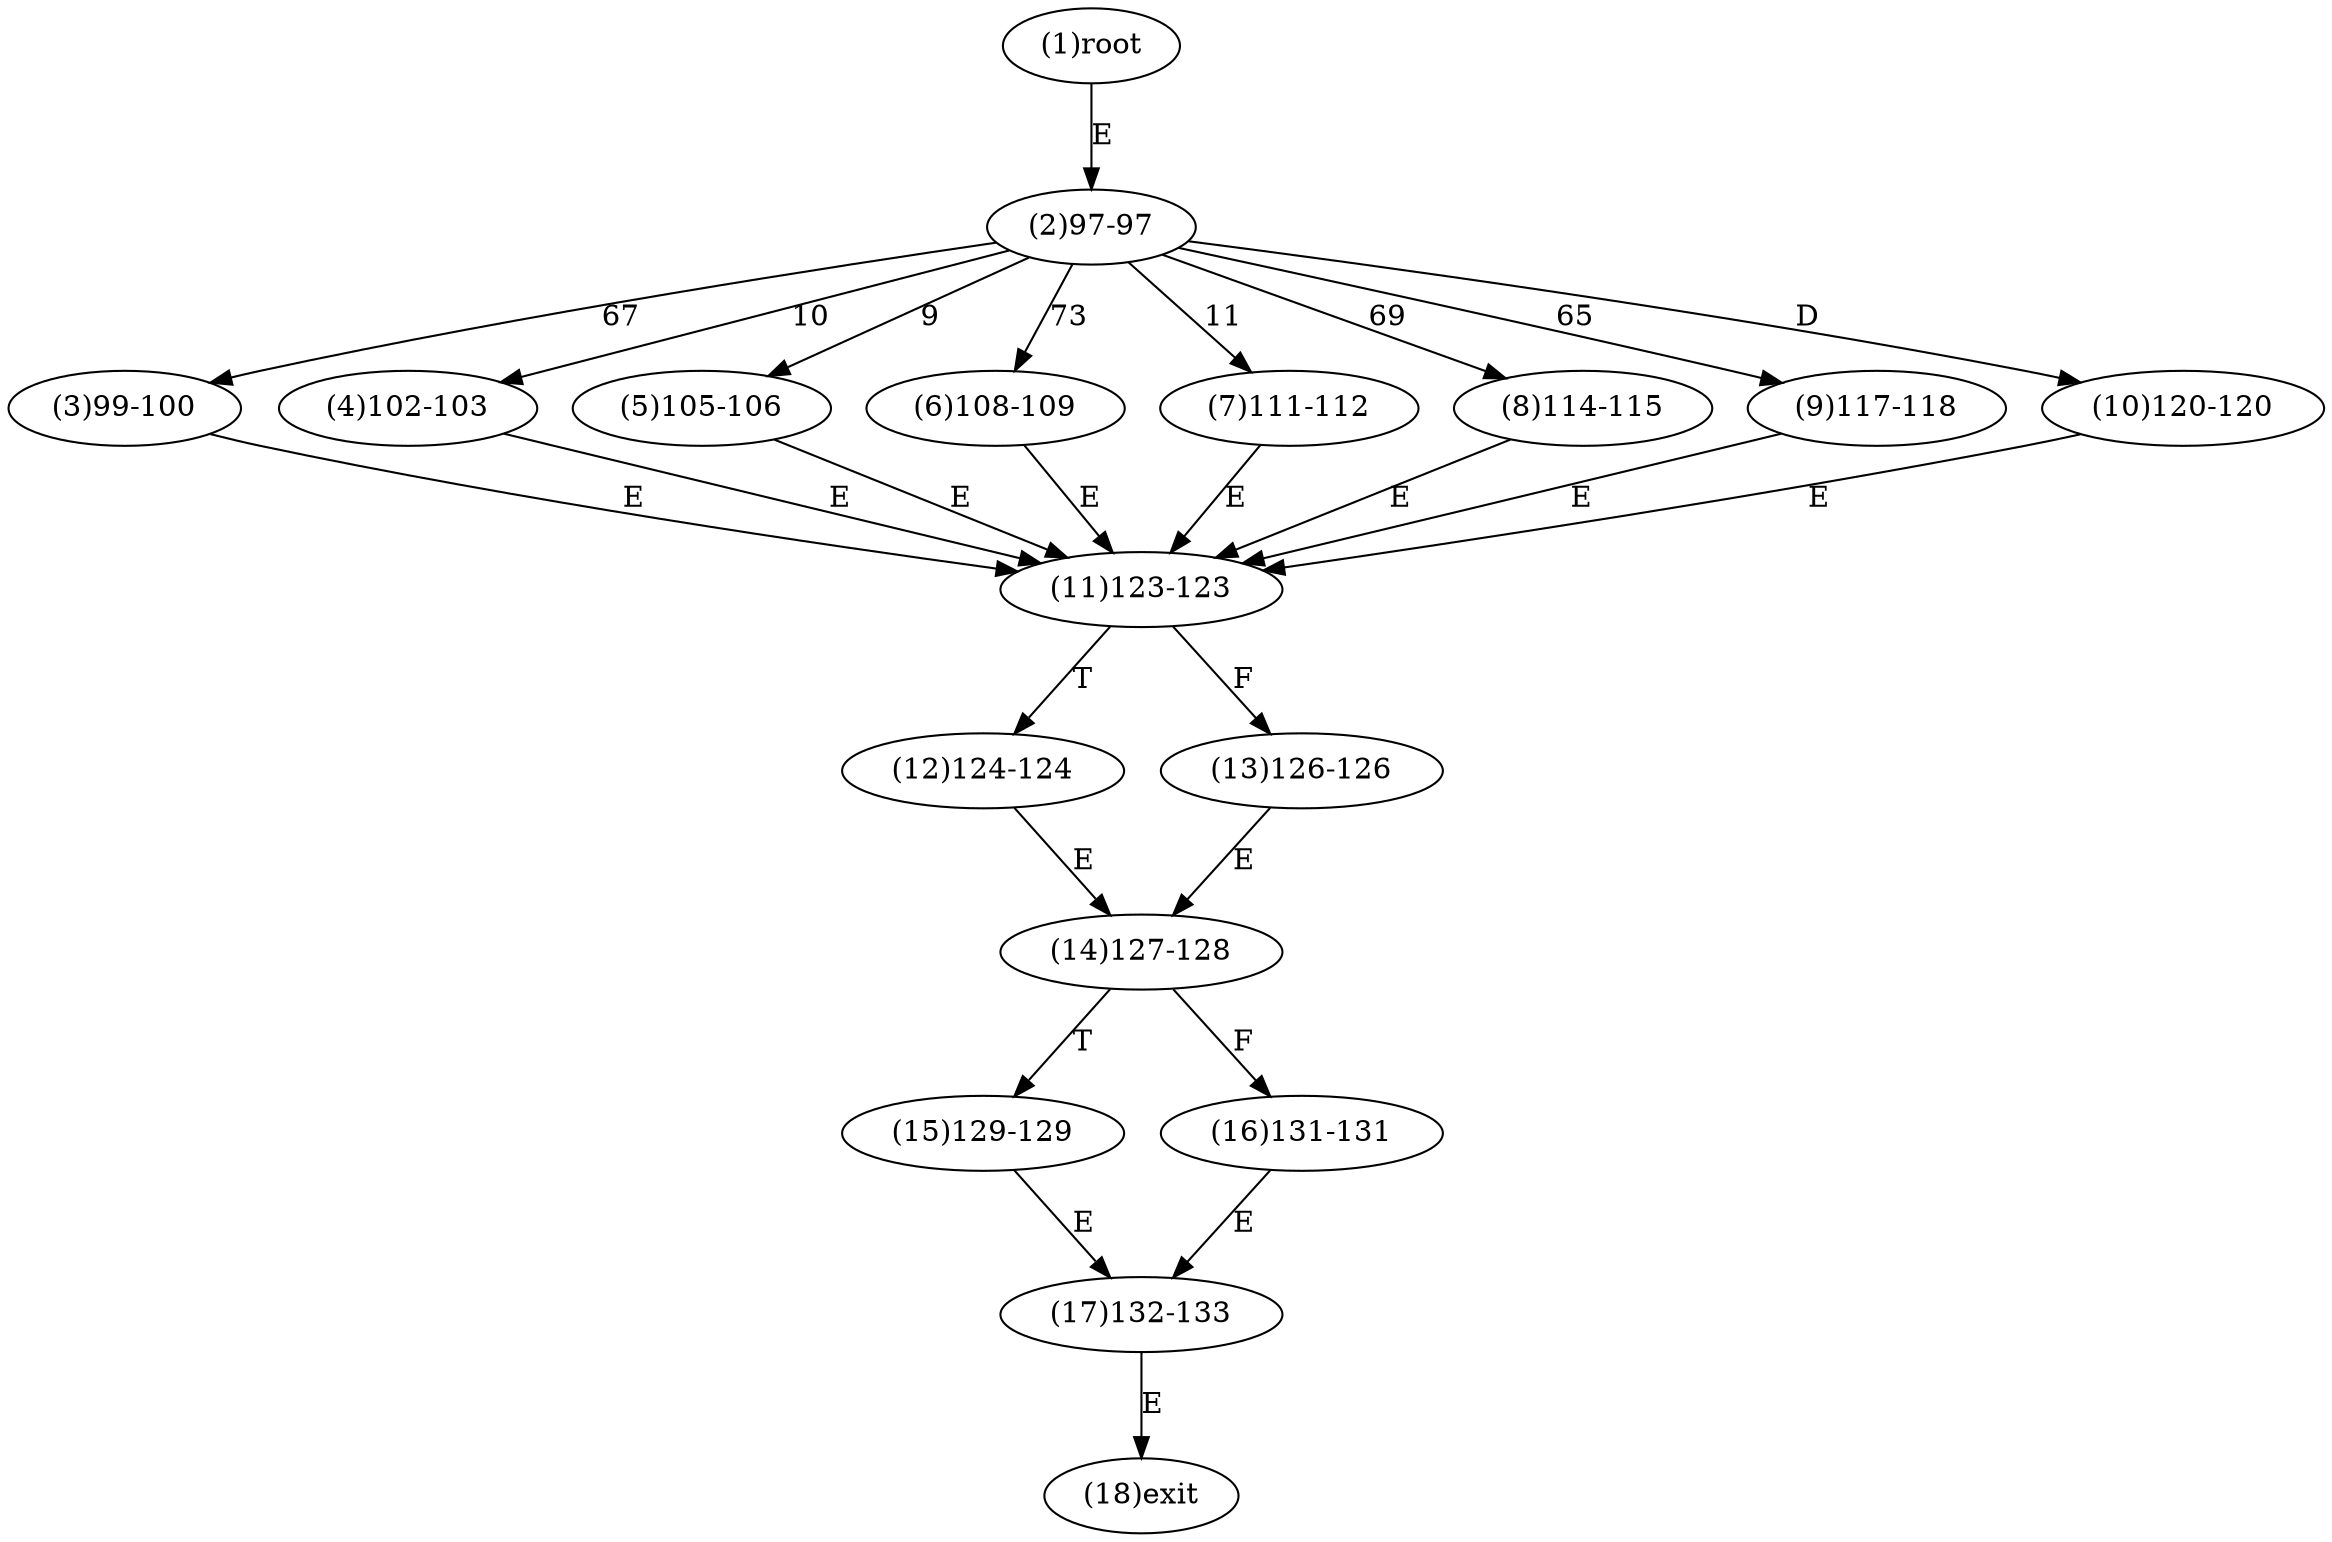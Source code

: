 digraph "" { 
1[ label="(1)root"];
2[ label="(2)97-97"];
3[ label="(3)99-100"];
4[ label="(4)102-103"];
5[ label="(5)105-106"];
6[ label="(6)108-109"];
7[ label="(7)111-112"];
8[ label="(8)114-115"];
9[ label="(9)117-118"];
10[ label="(10)120-120"];
11[ label="(11)123-123"];
12[ label="(12)124-124"];
13[ label="(13)126-126"];
14[ label="(14)127-128"];
15[ label="(15)129-129"];
17[ label="(17)132-133"];
16[ label="(16)131-131"];
18[ label="(18)exit"];
1->2[ label="E"];
2->5[ label="9"];
2->4[ label="10"];
2->7[ label="11"];
2->9[ label="65"];
2->3[ label="67"];
2->8[ label="69"];
2->6[ label="73"];
2->10[ label="D"];
3->11[ label="E"];
4->11[ label="E"];
5->11[ label="E"];
6->11[ label="E"];
7->11[ label="E"];
8->11[ label="E"];
9->11[ label="E"];
10->11[ label="E"];
11->13[ label="F"];
11->12[ label="T"];
12->14[ label="E"];
13->14[ label="E"];
14->16[ label="F"];
14->15[ label="T"];
15->17[ label="E"];
16->17[ label="E"];
17->18[ label="E"];
}